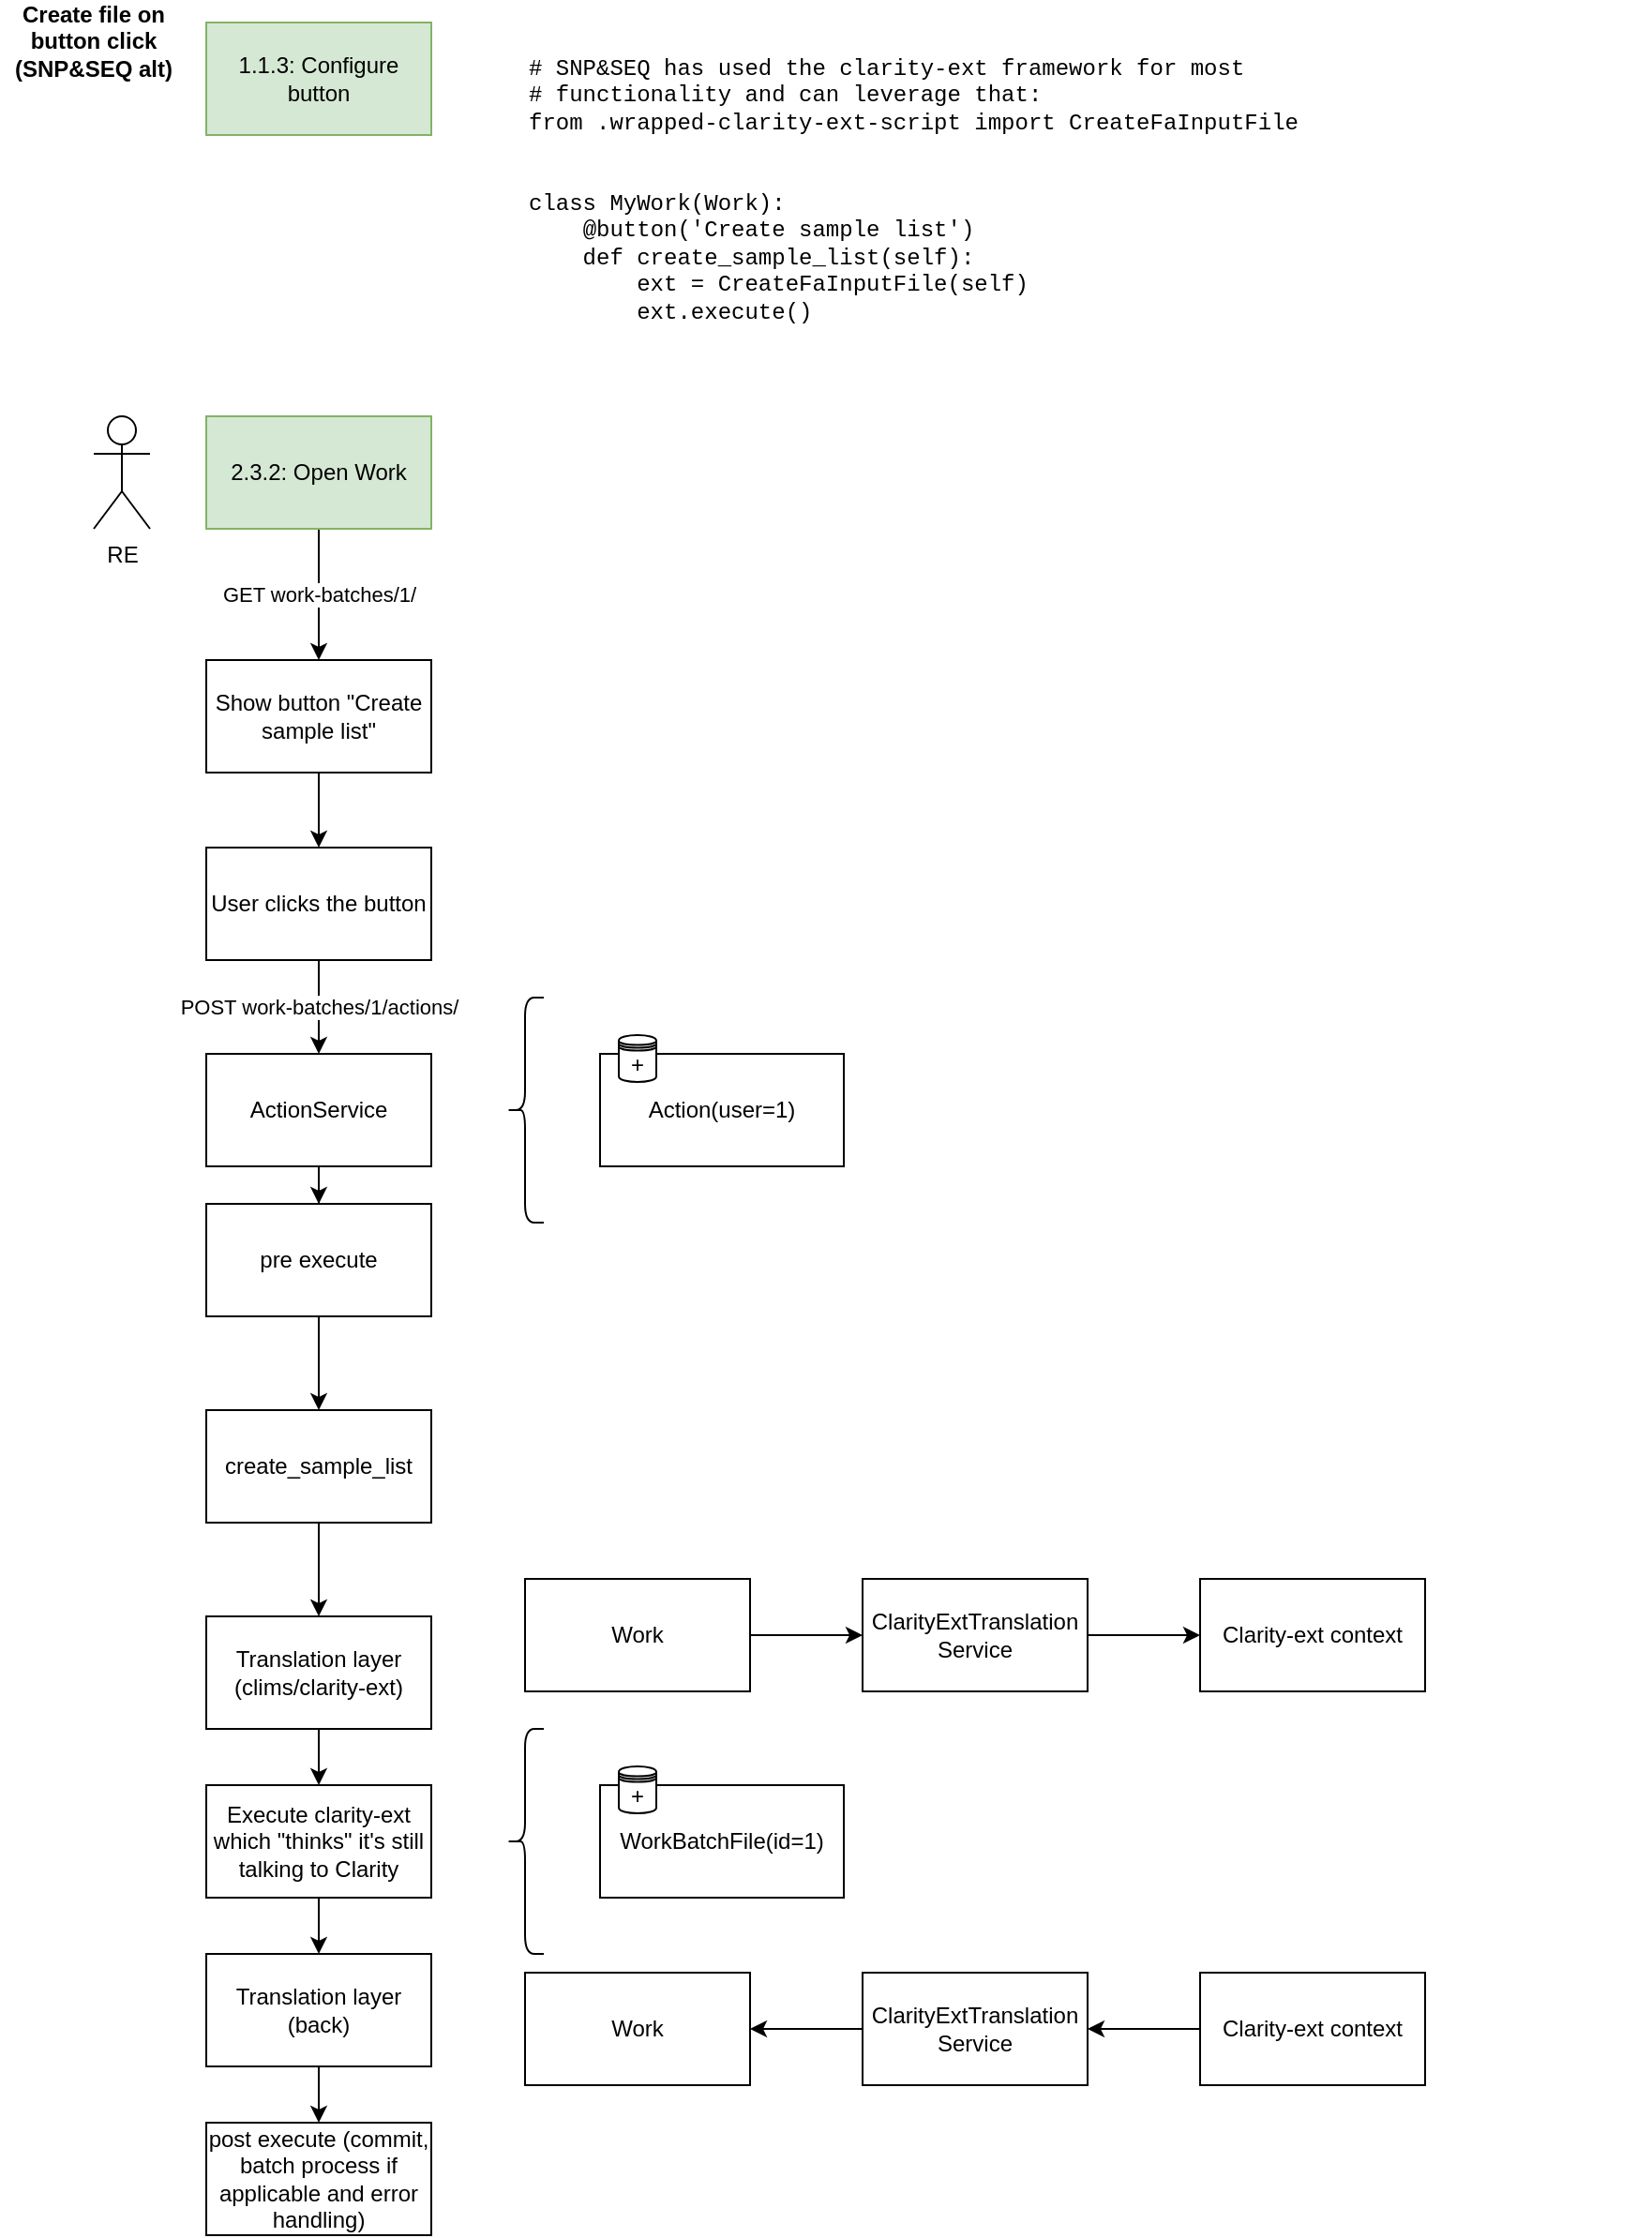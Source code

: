 <mxfile version="13.6.2" type="device"><diagram id="o6uYF9fANctgicdGZGvv" name="Page-1"><mxGraphModel dx="983" dy="650" grid="1" gridSize="10" guides="1" tooltips="1" connect="1" arrows="1" fold="1" page="1" pageScale="1" pageWidth="850" pageHeight="1100" math="0" shadow="0"><root><mxCell id="0"/><mxCell id="1" parent="0"/><mxCell id="i8l8Ts7Eofr0a3WBjyMQ-1" value="GET work-batches/1/" style="edgeStyle=orthogonalEdgeStyle;rounded=0;orthogonalLoop=1;jettySize=auto;html=1;" parent="1" source="i8l8Ts7Eofr0a3WBjyMQ-2" target="i8l8Ts7Eofr0a3WBjyMQ-4" edge="1"><mxGeometry relative="1" as="geometry"/></mxCell><mxCell id="i8l8Ts7Eofr0a3WBjyMQ-2" value="2.3.2: Open Work" style="rounded=0;whiteSpace=wrap;html=1;fillColor=#d5e8d4;strokeColor=#82b366;" parent="1" vertex="1"><mxGeometry x="130" y="260" width="120" height="60" as="geometry"/></mxCell><mxCell id="i8l8Ts7Eofr0a3WBjyMQ-3" value="" style="edgeStyle=orthogonalEdgeStyle;rounded=0;orthogonalLoop=1;jettySize=auto;html=1;" parent="1" source="i8l8Ts7Eofr0a3WBjyMQ-4" target="i8l8Ts7Eofr0a3WBjyMQ-10" edge="1"><mxGeometry relative="1" as="geometry"/></mxCell><mxCell id="i8l8Ts7Eofr0a3WBjyMQ-4" value="Show button &quot;Create sample list&quot;" style="rounded=0;whiteSpace=wrap;html=1;" parent="1" vertex="1"><mxGeometry x="130" y="390" width="120" height="60" as="geometry"/></mxCell><mxCell id="i8l8Ts7Eofr0a3WBjyMQ-5" value="RE" style="shape=umlActor;verticalLabelPosition=bottom;verticalAlign=top;html=1;outlineConnect=0;" parent="1" vertex="1"><mxGeometry x="70" y="260" width="30" height="60" as="geometry"/></mxCell><mxCell id="i8l8Ts7Eofr0a3WBjyMQ-6" value="Create file on button click&lt;br&gt;(SNP&amp;amp;SEQ alt)" style="text;html=1;strokeColor=none;fillColor=none;align=center;verticalAlign=middle;whiteSpace=wrap;rounded=0;fontStyle=1" parent="1" vertex="1"><mxGeometry x="20" y="50" width="100" height="20" as="geometry"/></mxCell><mxCell id="i8l8Ts7Eofr0a3WBjyMQ-7" value="&lt;div&gt;&lt;div&gt;# SNP&amp;amp;SEQ has used the clarity-ext framework for most&lt;/div&gt;&lt;div&gt;# functionality and can leverage that:&lt;br&gt;&lt;/div&gt;&lt;div&gt;from .wrapped-clarity-ext-script import CreateFaInputFile&lt;/div&gt;&lt;/div&gt;&lt;div&gt;&lt;br&gt;&lt;/div&gt;&lt;div&gt;&lt;br&gt;&lt;/div&gt;&lt;div&gt;class MyWork(Work):&lt;/div&gt;&lt;div&gt;&amp;nbsp; &amp;nbsp;&amp;nbsp;&lt;span&gt;@button('Create sample list')&lt;/span&gt;&lt;/div&gt;&lt;div&gt;&amp;nbsp; &amp;nbsp; def create_sample_list(self):&lt;/div&gt;&lt;div&gt;&amp;nbsp; &amp;nbsp; &amp;nbsp; &amp;nbsp; ext = CreateFaInputFile(self)&lt;/div&gt;&lt;div&gt;&amp;nbsp; &amp;nbsp; &amp;nbsp; &amp;nbsp; ext.execute()&lt;/div&gt;&lt;div&gt;&amp;nbsp; &amp;nbsp; &amp;nbsp; &amp;nbsp;&amp;nbsp;&lt;/div&gt;" style="rounded=1;whiteSpace=wrap;html=1;align=left;strokeColor=none;verticalAlign=top;fontFamily=Courier New;direction=south;" parent="1" vertex="1"><mxGeometry x="300" y="61" width="600" height="169" as="geometry"/></mxCell><mxCell id="i8l8Ts7Eofr0a3WBjyMQ-8" value="1.1.3: Configure button" style="rounded=0;whiteSpace=wrap;html=1;fillColor=#d5e8d4;strokeColor=#82b366;" parent="1" vertex="1"><mxGeometry x="130" y="50" width="120" height="60" as="geometry"/></mxCell><mxCell id="i8l8Ts7Eofr0a3WBjyMQ-9" value="POST work-batches/1/actions/" style="edgeStyle=orthogonalEdgeStyle;rounded=0;orthogonalLoop=1;jettySize=auto;html=1;" parent="1" source="i8l8Ts7Eofr0a3WBjyMQ-10" target="i8l8Ts7Eofr0a3WBjyMQ-12" edge="1"><mxGeometry relative="1" as="geometry"/></mxCell><mxCell id="i8l8Ts7Eofr0a3WBjyMQ-10" value="User clicks the button" style="whiteSpace=wrap;html=1;rounded=0;" parent="1" vertex="1"><mxGeometry x="130" y="490" width="120" height="60" as="geometry"/></mxCell><mxCell id="i8l8Ts7Eofr0a3WBjyMQ-11" value="" style="edgeStyle=orthogonalEdgeStyle;rounded=0;orthogonalLoop=1;jettySize=auto;html=1;" parent="1" source="IetLOWOrZl0eTG3-wM8V-8" target="i8l8Ts7Eofr0a3WBjyMQ-16" edge="1"><mxGeometry relative="1" as="geometry"/></mxCell><mxCell id="i8l8Ts7Eofr0a3WBjyMQ-12" value="ActionService" style="whiteSpace=wrap;html=1;rounded=0;" parent="1" vertex="1"><mxGeometry x="130" y="600" width="120" height="60" as="geometry"/></mxCell><mxCell id="i8l8Ts7Eofr0a3WBjyMQ-13" value="Action(user=1)" style="rounded=0;whiteSpace=wrap;html=1;fontSize=12;" parent="1" vertex="1"><mxGeometry x="340" y="600" width="130" height="60" as="geometry"/></mxCell><mxCell id="i8l8Ts7Eofr0a3WBjyMQ-14" value="+" style="shape=datastore;whiteSpace=wrap;html=1;fontSize=12;" parent="1" vertex="1"><mxGeometry x="350" y="590" width="20" height="25" as="geometry"/></mxCell><mxCell id="i8l8Ts7Eofr0a3WBjyMQ-15" value="" style="shape=curlyBracket;whiteSpace=wrap;html=1;rounded=1;" parent="1" vertex="1"><mxGeometry x="290" y="570" width="20" height="120" as="geometry"/></mxCell><mxCell id="i8l8Ts7Eofr0a3WBjyMQ-22" value="" style="edgeStyle=orthogonalEdgeStyle;rounded=0;orthogonalLoop=1;jettySize=auto;html=1;" parent="1" source="i8l8Ts7Eofr0a3WBjyMQ-16" target="i8l8Ts7Eofr0a3WBjyMQ-21" edge="1"><mxGeometry relative="1" as="geometry"/></mxCell><mxCell id="i8l8Ts7Eofr0a3WBjyMQ-16" value="create_sample_list" style="whiteSpace=wrap;html=1;rounded=0;" parent="1" vertex="1"><mxGeometry x="130" y="790" width="120" height="60" as="geometry"/></mxCell><mxCell id="i8l8Ts7Eofr0a3WBjyMQ-26" value="" style="edgeStyle=orthogonalEdgeStyle;rounded=0;orthogonalLoop=1;jettySize=auto;html=1;" parent="1" source="i8l8Ts7Eofr0a3WBjyMQ-21" target="i8l8Ts7Eofr0a3WBjyMQ-25" edge="1"><mxGeometry relative="1" as="geometry"/></mxCell><mxCell id="i8l8Ts7Eofr0a3WBjyMQ-21" value="Translation layer (clims/clarity-ext)" style="whiteSpace=wrap;html=1;rounded=0;" parent="1" vertex="1"><mxGeometry x="130" y="900" width="120" height="60" as="geometry"/></mxCell><mxCell id="IetLOWOrZl0eTG3-wM8V-22" style="edgeStyle=orthogonalEdgeStyle;rounded=0;orthogonalLoop=1;jettySize=auto;html=1;" edge="1" parent="1" source="i8l8Ts7Eofr0a3WBjyMQ-25" target="IetLOWOrZl0eTG3-wM8V-13"><mxGeometry relative="1" as="geometry"/></mxCell><mxCell id="i8l8Ts7Eofr0a3WBjyMQ-25" value="Execute clarity-ext which &quot;thinks&quot; it's still talking to Clarity" style="whiteSpace=wrap;html=1;rounded=0;" parent="1" vertex="1"><mxGeometry x="130" y="990" width="120" height="60" as="geometry"/></mxCell><mxCell id="i8l8Ts7Eofr0a3WBjyMQ-27" value="WorkBatchFile(id=1)" style="rounded=0;whiteSpace=wrap;html=1;fontSize=12;" parent="1" vertex="1"><mxGeometry x="340" y="990" width="130" height="60" as="geometry"/></mxCell><mxCell id="i8l8Ts7Eofr0a3WBjyMQ-28" value="+" style="shape=datastore;whiteSpace=wrap;html=1;fontSize=12;" parent="1" vertex="1"><mxGeometry x="350" y="980" width="20" height="25" as="geometry"/></mxCell><mxCell id="i8l8Ts7Eofr0a3WBjyMQ-29" value="" style="shape=curlyBracket;whiteSpace=wrap;html=1;rounded=1;" parent="1" vertex="1"><mxGeometry x="290" y="960" width="20" height="120" as="geometry"/></mxCell><mxCell id="IetLOWOrZl0eTG3-wM8V-1" value="Clarity-ext context" style="rounded=0;whiteSpace=wrap;html=1;" vertex="1" parent="1"><mxGeometry x="660" y="880" width="120" height="60" as="geometry"/></mxCell><mxCell id="IetLOWOrZl0eTG3-wM8V-3" style="edgeStyle=orthogonalEdgeStyle;rounded=0;orthogonalLoop=1;jettySize=auto;html=1;" edge="1" parent="1" source="IetLOWOrZl0eTG3-wM8V-5" target="IetLOWOrZl0eTG3-wM8V-1"><mxGeometry relative="1" as="geometry"/></mxCell><mxCell id="IetLOWOrZl0eTG3-wM8V-2" value="Work" style="rounded=0;whiteSpace=wrap;html=1;" vertex="1" parent="1"><mxGeometry x="300" y="880" width="120" height="60" as="geometry"/></mxCell><mxCell id="IetLOWOrZl0eTG3-wM8V-5" value="ClarityExtTranslation&lt;br&gt;Service" style="rounded=0;whiteSpace=wrap;html=1;" vertex="1" parent="1"><mxGeometry x="480" y="880" width="120" height="60" as="geometry"/></mxCell><mxCell id="IetLOWOrZl0eTG3-wM8V-6" style="edgeStyle=orthogonalEdgeStyle;rounded=0;orthogonalLoop=1;jettySize=auto;html=1;" edge="1" parent="1" source="IetLOWOrZl0eTG3-wM8V-2" target="IetLOWOrZl0eTG3-wM8V-5"><mxGeometry relative="1" as="geometry"><mxPoint x="450" y="910" as="sourcePoint"/><mxPoint x="670" y="910" as="targetPoint"/></mxGeometry></mxCell><mxCell id="IetLOWOrZl0eTG3-wM8V-8" value="pre execute" style="whiteSpace=wrap;html=1;rounded=0;" vertex="1" parent="1"><mxGeometry x="130" y="680" width="120" height="60" as="geometry"/></mxCell><mxCell id="IetLOWOrZl0eTG3-wM8V-9" value="" style="edgeStyle=orthogonalEdgeStyle;rounded=0;orthogonalLoop=1;jettySize=auto;html=1;" edge="1" parent="1" source="i8l8Ts7Eofr0a3WBjyMQ-12" target="IetLOWOrZl0eTG3-wM8V-8"><mxGeometry relative="1" as="geometry"><mxPoint x="190" y="660" as="sourcePoint"/><mxPoint x="190" y="760" as="targetPoint"/></mxGeometry></mxCell><mxCell id="IetLOWOrZl0eTG3-wM8V-10" value="post execute (commit, batch process if applicable and error handling)" style="whiteSpace=wrap;html=1;rounded=0;" vertex="1" parent="1"><mxGeometry x="130" y="1170" width="120" height="60" as="geometry"/></mxCell><mxCell id="IetLOWOrZl0eTG3-wM8V-21" style="edgeStyle=orthogonalEdgeStyle;rounded=0;orthogonalLoop=1;jettySize=auto;html=1;" edge="1" parent="1" source="IetLOWOrZl0eTG3-wM8V-13" target="IetLOWOrZl0eTG3-wM8V-10"><mxGeometry relative="1" as="geometry"/></mxCell><mxCell id="IetLOWOrZl0eTG3-wM8V-13" value="Translation layer (back)" style="whiteSpace=wrap;html=1;rounded=0;" vertex="1" parent="1"><mxGeometry x="130" y="1080" width="120" height="60" as="geometry"/></mxCell><mxCell id="IetLOWOrZl0eTG3-wM8V-19" style="edgeStyle=orthogonalEdgeStyle;rounded=0;orthogonalLoop=1;jettySize=auto;html=1;" edge="1" parent="1" source="IetLOWOrZl0eTG3-wM8V-14" target="IetLOWOrZl0eTG3-wM8V-17"><mxGeometry relative="1" as="geometry"/></mxCell><mxCell id="IetLOWOrZl0eTG3-wM8V-14" value="Clarity-ext context" style="rounded=0;whiteSpace=wrap;html=1;" vertex="1" parent="1"><mxGeometry x="660" y="1090" width="120" height="60" as="geometry"/></mxCell><mxCell id="IetLOWOrZl0eTG3-wM8V-16" value="Work" style="rounded=0;whiteSpace=wrap;html=1;" vertex="1" parent="1"><mxGeometry x="300" y="1090" width="120" height="60" as="geometry"/></mxCell><mxCell id="IetLOWOrZl0eTG3-wM8V-20" style="edgeStyle=orthogonalEdgeStyle;rounded=0;orthogonalLoop=1;jettySize=auto;html=1;" edge="1" parent="1" source="IetLOWOrZl0eTG3-wM8V-17" target="IetLOWOrZl0eTG3-wM8V-16"><mxGeometry relative="1" as="geometry"/></mxCell><mxCell id="IetLOWOrZl0eTG3-wM8V-17" value="ClarityExtTranslation&lt;br&gt;Service" style="rounded=0;whiteSpace=wrap;html=1;" vertex="1" parent="1"><mxGeometry x="480" y="1090" width="120" height="60" as="geometry"/></mxCell></root></mxGraphModel></diagram></mxfile>